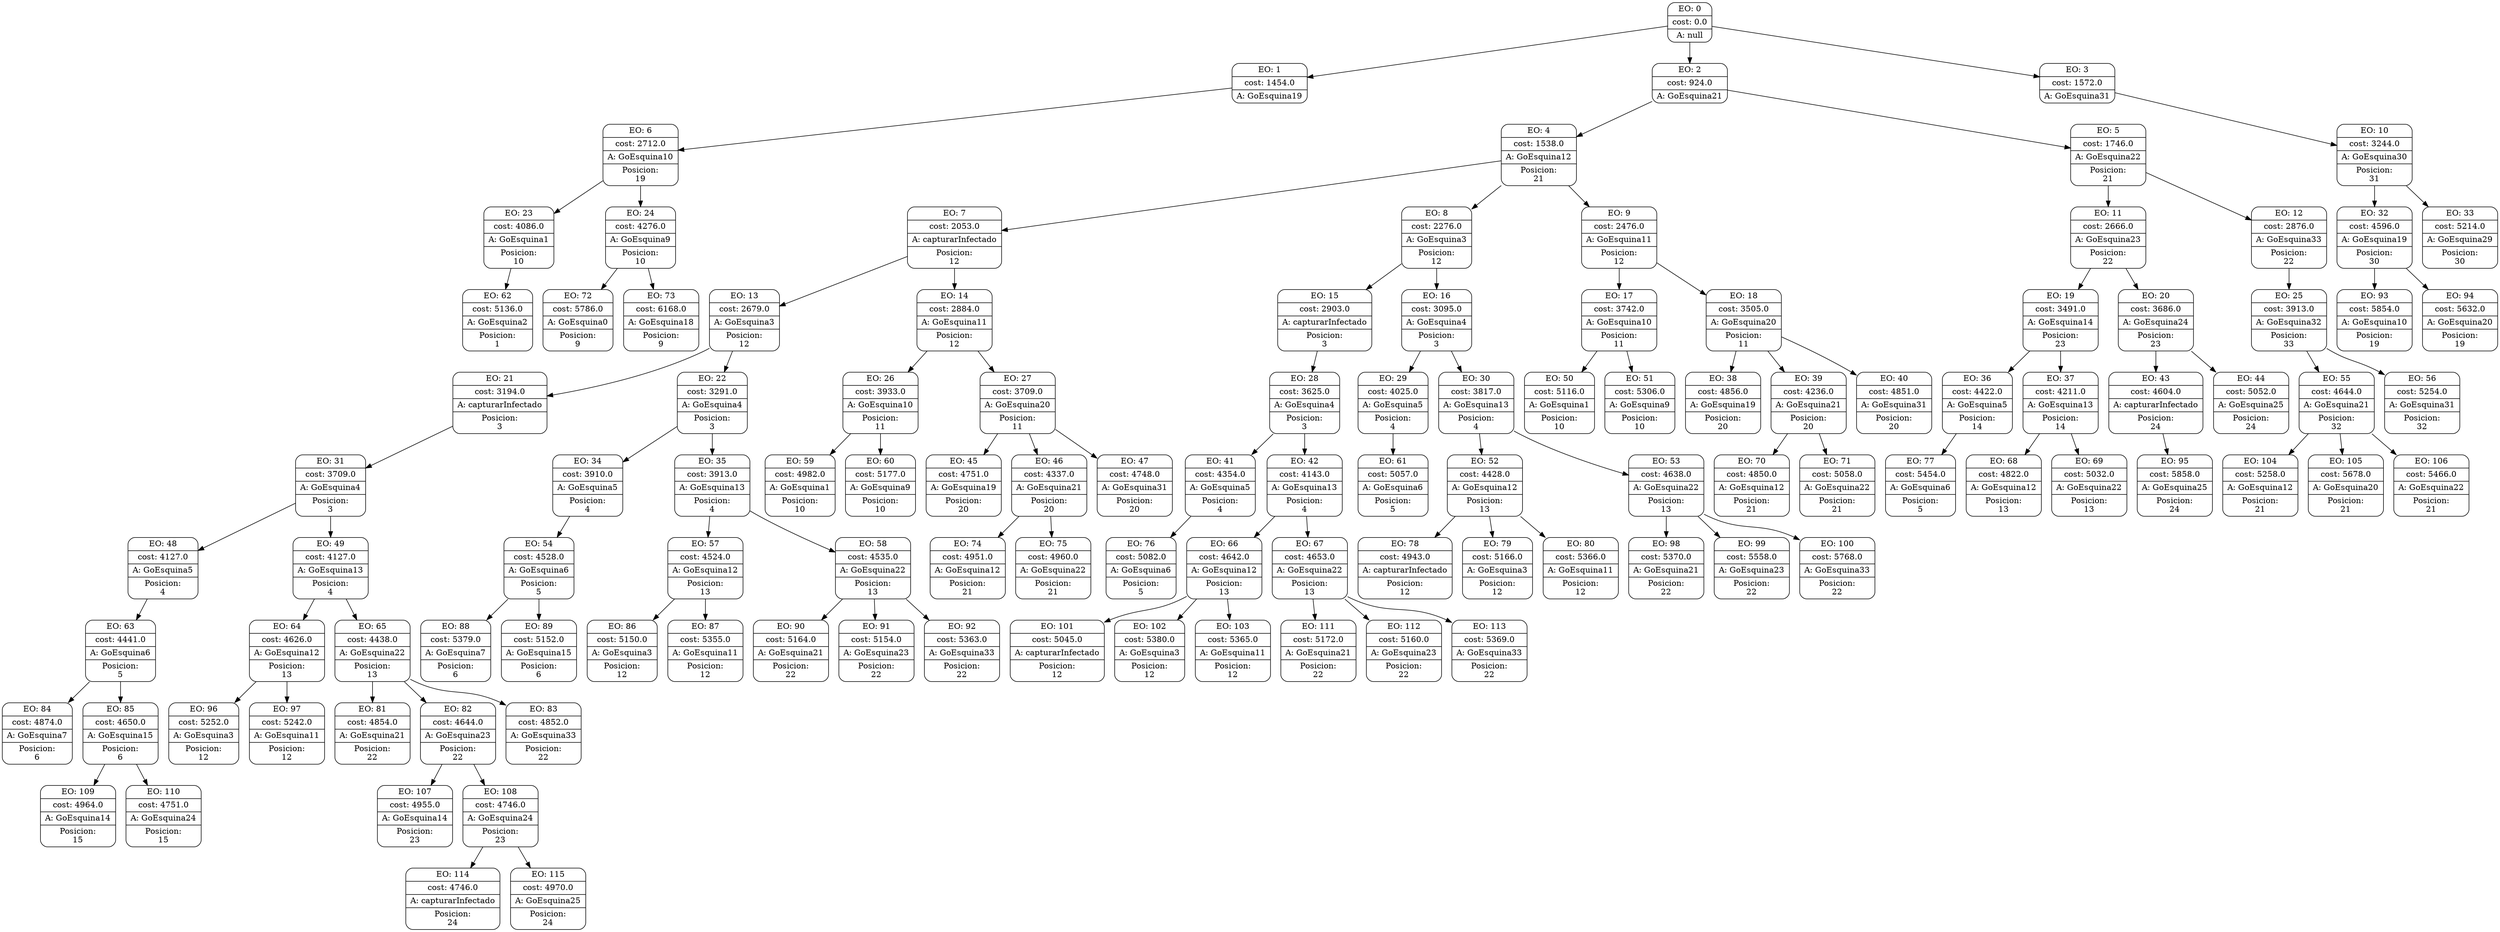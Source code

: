 digraph g {
node [shape = Mrecord];
nodo0[label="{EO: 0|cost: 0.0|A: null}"]
nodo1[label="{EO: 1|cost: 1454.0|A: GoEsquina19}"]
nodo6[label="{EO: 6|cost: 2712.0|A: GoEsquina10|Posicion:\n19}"]
nodo23[label="{EO: 23|cost: 4086.0|A: GoEsquina1|Posicion:\n10}"]
nodo62[label="{EO: 62|cost: 5136.0|A: GoEsquina2|Posicion:\n1}"]

nodo23 -> nodo62;

nodo6 -> nodo23;
nodo24[label="{EO: 24|cost: 4276.0|A: GoEsquina9|Posicion:\n10}"]
nodo72[label="{EO: 72|cost: 5786.0|A: GoEsquina0|Posicion:\n9}"]

nodo24 -> nodo72;
nodo73[label="{EO: 73|cost: 6168.0|A: GoEsquina18|Posicion:\n9}"]

nodo24 -> nodo73;

nodo6 -> nodo24;

nodo1 -> nodo6;

nodo0 -> nodo1;
nodo2[label="{EO: 2|cost: 924.0|A: GoEsquina21}"]
nodo4[label="{EO: 4|cost: 1538.0|A: GoEsquina12|Posicion:\n21}"]
nodo7[label="{EO: 7|cost: 2053.0|A: capturarInfectado|Posicion:\n12}"]
nodo13[label="{EO: 13|cost: 2679.0|A: GoEsquina3|Posicion:\n12}"]
nodo21[label="{EO: 21|cost: 3194.0|A: capturarInfectado|Posicion:\n3}"]
nodo31[label="{EO: 31|cost: 3709.0|A: GoEsquina4|Posicion:\n3}"]
nodo48[label="{EO: 48|cost: 4127.0|A: GoEsquina5|Posicion:\n4}"]
nodo63[label="{EO: 63|cost: 4441.0|A: GoEsquina6|Posicion:\n5}"]
nodo84[label="{EO: 84|cost: 4874.0|A: GoEsquina7|Posicion:\n6}"]

nodo63 -> nodo84;
nodo85[label="{EO: 85|cost: 4650.0|A: GoEsquina15|Posicion:\n6}"]
nodo109[label="{EO: 109|cost: 4964.0|A: GoEsquina14|Posicion:\n15}"]

nodo85 -> nodo109;
nodo110[label="{EO: 110|cost: 4751.0|A: GoEsquina24|Posicion:\n15}"]

nodo85 -> nodo110;

nodo63 -> nodo85;

nodo48 -> nodo63;

nodo31 -> nodo48;
nodo49[label="{EO: 49|cost: 4127.0|A: GoEsquina13|Posicion:\n4}"]
nodo64[label="{EO: 64|cost: 4626.0|A: GoEsquina12|Posicion:\n13}"]
nodo96[label="{EO: 96|cost: 5252.0|A: GoEsquina3|Posicion:\n12}"]

nodo64 -> nodo96;
nodo97[label="{EO: 97|cost: 5242.0|A: GoEsquina11|Posicion:\n12}"]

nodo64 -> nodo97;

nodo49 -> nodo64;
nodo65[label="{EO: 65|cost: 4438.0|A: GoEsquina22|Posicion:\n13}"]
nodo81[label="{EO: 81|cost: 4854.0|A: GoEsquina21|Posicion:\n22}"]

nodo65 -> nodo81;
nodo82[label="{EO: 82|cost: 4644.0|A: GoEsquina23|Posicion:\n22}"]
nodo107[label="{EO: 107|cost: 4955.0|A: GoEsquina14|Posicion:\n23}"]

nodo82 -> nodo107;
nodo108[label="{EO: 108|cost: 4746.0|A: GoEsquina24|Posicion:\n23}"]
nodo114[label="{EO: 114|cost: 4746.0|A: capturarInfectado|Posicion:\n24}"]

nodo108 -> nodo114;
nodo115[label="{EO: 115|cost: 4970.0|A: GoEsquina25|Posicion:\n24}"]

nodo108 -> nodo115;

nodo82 -> nodo108;

nodo65 -> nodo82;
nodo83[label="{EO: 83|cost: 4852.0|A: GoEsquina33|Posicion:\n22}"]

nodo65 -> nodo83;

nodo49 -> nodo65;

nodo31 -> nodo49;

nodo21 -> nodo31;

nodo13 -> nodo21;
nodo22[label="{EO: 22|cost: 3291.0|A: GoEsquina4|Posicion:\n3}"]
nodo34[label="{EO: 34|cost: 3910.0|A: GoEsquina5|Posicion:\n4}"]
nodo54[label="{EO: 54|cost: 4528.0|A: GoEsquina6|Posicion:\n5}"]
nodo88[label="{EO: 88|cost: 5379.0|A: GoEsquina7|Posicion:\n6}"]

nodo54 -> nodo88;
nodo89[label="{EO: 89|cost: 5152.0|A: GoEsquina15|Posicion:\n6}"]

nodo54 -> nodo89;

nodo34 -> nodo54;

nodo22 -> nodo34;
nodo35[label="{EO: 35|cost: 3913.0|A: GoEsquina13|Posicion:\n4}"]
nodo57[label="{EO: 57|cost: 4524.0|A: GoEsquina12|Posicion:\n13}"]
nodo86[label="{EO: 86|cost: 5150.0|A: GoEsquina3|Posicion:\n12}"]

nodo57 -> nodo86;
nodo87[label="{EO: 87|cost: 5355.0|A: GoEsquina11|Posicion:\n12}"]

nodo57 -> nodo87;

nodo35 -> nodo57;
nodo58[label="{EO: 58|cost: 4535.0|A: GoEsquina22|Posicion:\n13}"]
nodo90[label="{EO: 90|cost: 5164.0|A: GoEsquina21|Posicion:\n22}"]

nodo58 -> nodo90;
nodo91[label="{EO: 91|cost: 5154.0|A: GoEsquina23|Posicion:\n22}"]

nodo58 -> nodo91;
nodo92[label="{EO: 92|cost: 5363.0|A: GoEsquina33|Posicion:\n22}"]

nodo58 -> nodo92;

nodo35 -> nodo58;

nodo22 -> nodo35;

nodo13 -> nodo22;

nodo7 -> nodo13;
nodo14[label="{EO: 14|cost: 2884.0|A: GoEsquina11|Posicion:\n12}"]
nodo26[label="{EO: 26|cost: 3933.0|A: GoEsquina10|Posicion:\n11}"]
nodo59[label="{EO: 59|cost: 4982.0|A: GoEsquina1|Posicion:\n10}"]

nodo26 -> nodo59;
nodo60[label="{EO: 60|cost: 5177.0|A: GoEsquina9|Posicion:\n10}"]

nodo26 -> nodo60;

nodo14 -> nodo26;
nodo27[label="{EO: 27|cost: 3709.0|A: GoEsquina20|Posicion:\n11}"]
nodo45[label="{EO: 45|cost: 4751.0|A: GoEsquina19|Posicion:\n20}"]

nodo27 -> nodo45;
nodo46[label="{EO: 46|cost: 4337.0|A: GoEsquina21|Posicion:\n20}"]
nodo74[label="{EO: 74|cost: 4951.0|A: GoEsquina12|Posicion:\n21}"]

nodo46 -> nodo74;
nodo75[label="{EO: 75|cost: 4960.0|A: GoEsquina22|Posicion:\n21}"]

nodo46 -> nodo75;

nodo27 -> nodo46;
nodo47[label="{EO: 47|cost: 4748.0|A: GoEsquina31|Posicion:\n20}"]

nodo27 -> nodo47;

nodo14 -> nodo27;

nodo7 -> nodo14;

nodo4 -> nodo7;
nodo8[label="{EO: 8|cost: 2276.0|A: GoEsquina3|Posicion:\n12}"]
nodo15[label="{EO: 15|cost: 2903.0|A: capturarInfectado|Posicion:\n3}"]
nodo28[label="{EO: 28|cost: 3625.0|A: GoEsquina4|Posicion:\n3}"]
nodo41[label="{EO: 41|cost: 4354.0|A: GoEsquina5|Posicion:\n4}"]
nodo76[label="{EO: 76|cost: 5082.0|A: GoEsquina6|Posicion:\n5}"]

nodo41 -> nodo76;

nodo28 -> nodo41;
nodo42[label="{EO: 42|cost: 4143.0|A: GoEsquina13|Posicion:\n4}"]
nodo66[label="{EO: 66|cost: 4642.0|A: GoEsquina12|Posicion:\n13}"]
nodo101[label="{EO: 101|cost: 5045.0|A: capturarInfectado|Posicion:\n12}"]

nodo66 -> nodo101;
nodo102[label="{EO: 102|cost: 5380.0|A: GoEsquina3|Posicion:\n12}"]

nodo66 -> nodo102;
nodo103[label="{EO: 103|cost: 5365.0|A: GoEsquina11|Posicion:\n12}"]

nodo66 -> nodo103;

nodo42 -> nodo66;
nodo67[label="{EO: 67|cost: 4653.0|A: GoEsquina22|Posicion:\n13}"]
nodo111[label="{EO: 111|cost: 5172.0|A: GoEsquina21|Posicion:\n22}"]

nodo67 -> nodo111;
nodo112[label="{EO: 112|cost: 5160.0|A: GoEsquina23|Posicion:\n22}"]

nodo67 -> nodo112;
nodo113[label="{EO: 113|cost: 5369.0|A: GoEsquina33|Posicion:\n22}"]

nodo67 -> nodo113;

nodo42 -> nodo67;

nodo28 -> nodo42;

nodo15 -> nodo28;

nodo8 -> nodo15;
nodo16[label="{EO: 16|cost: 3095.0|A: GoEsquina4|Posicion:\n3}"]
nodo29[label="{EO: 29|cost: 4025.0|A: GoEsquina5|Posicion:\n4}"]
nodo61[label="{EO: 61|cost: 5057.0|A: GoEsquina6|Posicion:\n5}"]

nodo29 -> nodo61;

nodo16 -> nodo29;
nodo30[label="{EO: 30|cost: 3817.0|A: GoEsquina13|Posicion:\n4}"]
nodo52[label="{EO: 52|cost: 4428.0|A: GoEsquina12|Posicion:\n13}"]
nodo78[label="{EO: 78|cost: 4943.0|A: capturarInfectado|Posicion:\n12}"]

nodo52 -> nodo78;
nodo79[label="{EO: 79|cost: 5166.0|A: GoEsquina3|Posicion:\n12}"]

nodo52 -> nodo79;
nodo80[label="{EO: 80|cost: 5366.0|A: GoEsquina11|Posicion:\n12}"]

nodo52 -> nodo80;

nodo30 -> nodo52;
nodo53[label="{EO: 53|cost: 4638.0|A: GoEsquina22|Posicion:\n13}"]
nodo98[label="{EO: 98|cost: 5370.0|A: GoEsquina21|Posicion:\n22}"]

nodo53 -> nodo98;
nodo99[label="{EO: 99|cost: 5558.0|A: GoEsquina23|Posicion:\n22}"]

nodo53 -> nodo99;
nodo100[label="{EO: 100|cost: 5768.0|A: GoEsquina33|Posicion:\n22}"]

nodo53 -> nodo100;

nodo30 -> nodo53;

nodo16 -> nodo30;

nodo8 -> nodo16;

nodo4 -> nodo8;
nodo9[label="{EO: 9|cost: 2476.0|A: GoEsquina11|Posicion:\n12}"]
nodo17[label="{EO: 17|cost: 3742.0|A: GoEsquina10|Posicion:\n11}"]
nodo50[label="{EO: 50|cost: 5116.0|A: GoEsquina1|Posicion:\n10}"]

nodo17 -> nodo50;
nodo51[label="{EO: 51|cost: 5306.0|A: GoEsquina9|Posicion:\n10}"]

nodo17 -> nodo51;

nodo9 -> nodo17;
nodo18[label="{EO: 18|cost: 3505.0|A: GoEsquina20|Posicion:\n11}"]
nodo38[label="{EO: 38|cost: 4856.0|A: GoEsquina19|Posicion:\n20}"]

nodo18 -> nodo38;
nodo39[label="{EO: 39|cost: 4236.0|A: GoEsquina21|Posicion:\n20}"]
nodo70[label="{EO: 70|cost: 4850.0|A: GoEsquina12|Posicion:\n21}"]

nodo39 -> nodo70;
nodo71[label="{EO: 71|cost: 5058.0|A: GoEsquina22|Posicion:\n21}"]

nodo39 -> nodo71;

nodo18 -> nodo39;
nodo40[label="{EO: 40|cost: 4851.0|A: GoEsquina31|Posicion:\n20}"]

nodo18 -> nodo40;

nodo9 -> nodo18;

nodo4 -> nodo9;

nodo2 -> nodo4;
nodo5[label="{EO: 5|cost: 1746.0|A: GoEsquina22|Posicion:\n21}"]
nodo11[label="{EO: 11|cost: 2666.0|A: GoEsquina23|Posicion:\n22}"]
nodo19[label="{EO: 19|cost: 3491.0|A: GoEsquina14|Posicion:\n23}"]
nodo36[label="{EO: 36|cost: 4422.0|A: GoEsquina5|Posicion:\n14}"]
nodo77[label="{EO: 77|cost: 5454.0|A: GoEsquina6|Posicion:\n5}"]

nodo36 -> nodo77;

nodo19 -> nodo36;
nodo37[label="{EO: 37|cost: 4211.0|A: GoEsquina13|Posicion:\n14}"]
nodo68[label="{EO: 68|cost: 4822.0|A: GoEsquina12|Posicion:\n13}"]

nodo37 -> nodo68;
nodo69[label="{EO: 69|cost: 5032.0|A: GoEsquina22|Posicion:\n13}"]

nodo37 -> nodo69;

nodo19 -> nodo37;

nodo11 -> nodo19;
nodo20[label="{EO: 20|cost: 3686.0|A: GoEsquina24|Posicion:\n23}"]
nodo43[label="{EO: 43|cost: 4604.0|A: capturarInfectado|Posicion:\n24}"]
nodo95[label="{EO: 95|cost: 5858.0|A: GoEsquina25|Posicion:\n24}"]

nodo43 -> nodo95;

nodo20 -> nodo43;
nodo44[label="{EO: 44|cost: 5052.0|A: GoEsquina25|Posicion:\n24}"]

nodo20 -> nodo44;

nodo11 -> nodo20;

nodo5 -> nodo11;
nodo12[label="{EO: 12|cost: 2876.0|A: GoEsquina33|Posicion:\n22}"]
nodo25[label="{EO: 25|cost: 3913.0|A: GoEsquina32|Posicion:\n33}"]
nodo55[label="{EO: 55|cost: 4644.0|A: GoEsquina21|Posicion:\n32}"]
nodo104[label="{EO: 104|cost: 5258.0|A: GoEsquina12|Posicion:\n21}"]

nodo55 -> nodo104;
nodo105[label="{EO: 105|cost: 5678.0|A: GoEsquina20|Posicion:\n21}"]

nodo55 -> nodo105;
nodo106[label="{EO: 106|cost: 5466.0|A: GoEsquina22|Posicion:\n21}"]

nodo55 -> nodo106;

nodo25 -> nodo55;
nodo56[label="{EO: 56|cost: 5254.0|A: GoEsquina31|Posicion:\n32}"]

nodo25 -> nodo56;

nodo12 -> nodo25;

nodo5 -> nodo12;

nodo2 -> nodo5;

nodo0 -> nodo2;
nodo3[label="{EO: 3|cost: 1572.0|A: GoEsquina31}"]
nodo10[label="{EO: 10|cost: 3244.0|A: GoEsquina30|Posicion:\n31}"]
nodo32[label="{EO: 32|cost: 4596.0|A: GoEsquina19|Posicion:\n30}"]
nodo93[label="{EO: 93|cost: 5854.0|A: GoEsquina10|Posicion:\n19}"]

nodo32 -> nodo93;
nodo94[label="{EO: 94|cost: 5632.0|A: GoEsquina20|Posicion:\n19}"]

nodo32 -> nodo94;

nodo10 -> nodo32;
nodo33[label="{EO: 33|cost: 5214.0|A: GoEsquina29|Posicion:\n30}"]

nodo10 -> nodo33;

nodo3 -> nodo10;

nodo0 -> nodo3;


}